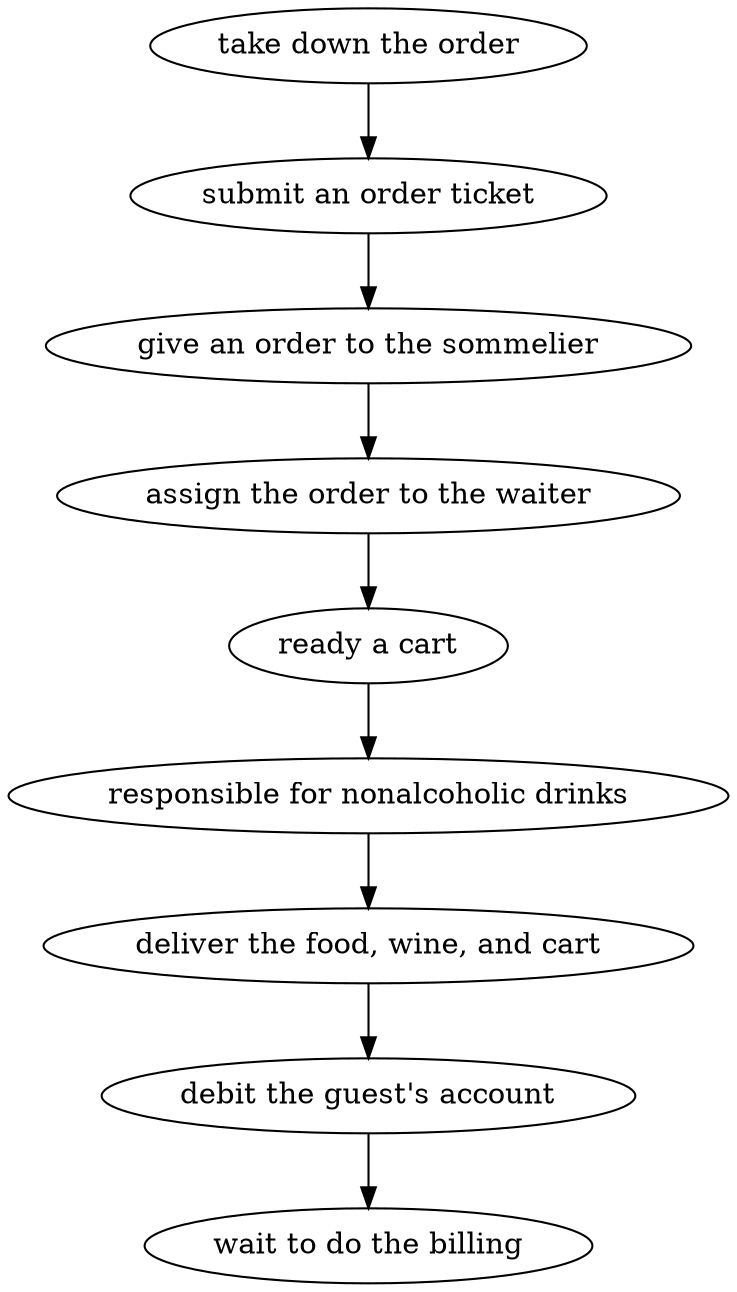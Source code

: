strict digraph "doc-1.3" {
	graph [name="doc-1.3"];
	"take down the order"	[attrs="{'type': 'Activity', 'label': 'take down the order'}"];
	"submit an order ticket"	[attrs="{'type': 'Activity', 'label': 'submit an order ticket'}"];
	"take down the order" -> "submit an order ticket"	[attrs="{'type': 'flow', 'label': 'flow'}"];
	"give an order to the sommelier"	[attrs="{'type': 'Activity', 'label': 'give an order to the sommelier'}"];
	"submit an order ticket" -> "give an order to the sommelier"	[attrs="{'type': 'flow', 'label': 'flow'}"];
	"assign the order to the waiter"	[attrs="{'type': 'Activity', 'label': 'assign the order to the waiter'}"];
	"give an order to the sommelier" -> "assign the order to the waiter"	[attrs="{'type': 'flow', 'label': 'flow'}"];
	"ready a cart"	[attrs="{'type': 'Activity', 'label': 'ready a cart'}"];
	"assign the order to the waiter" -> "ready a cart"	[attrs="{'type': 'flow', 'label': 'flow'}"];
	"responsible for nonalcoholic drinks"	[attrs="{'type': 'Activity', 'label': 'responsible for nonalcoholic drinks'}"];
	"ready a cart" -> "responsible for nonalcoholic drinks"	[attrs="{'type': 'flow', 'label': 'flow'}"];
	"deliver the food, wine, and cart"	[attrs="{'type': 'Activity', 'label': 'deliver the food, wine, and cart'}"];
	"responsible for nonalcoholic drinks" -> "deliver the food, wine, and cart"	[attrs="{'type': 'flow', 'label': 'flow'}"];
	"debit the guest's account"	[attrs="{'type': 'Activity', 'label': \"debit the guest's account\"}"];
	"deliver the food, wine, and cart" -> "debit the guest's account"	[attrs="{'type': 'flow', 'label': 'flow'}"];
	"wait to do the billing"	[attrs="{'type': 'Activity', 'label': 'wait to do the billing'}"];
	"debit the guest's account" -> "wait to do the billing"	[attrs="{'type': 'flow', 'label': 'flow'}"];
}
